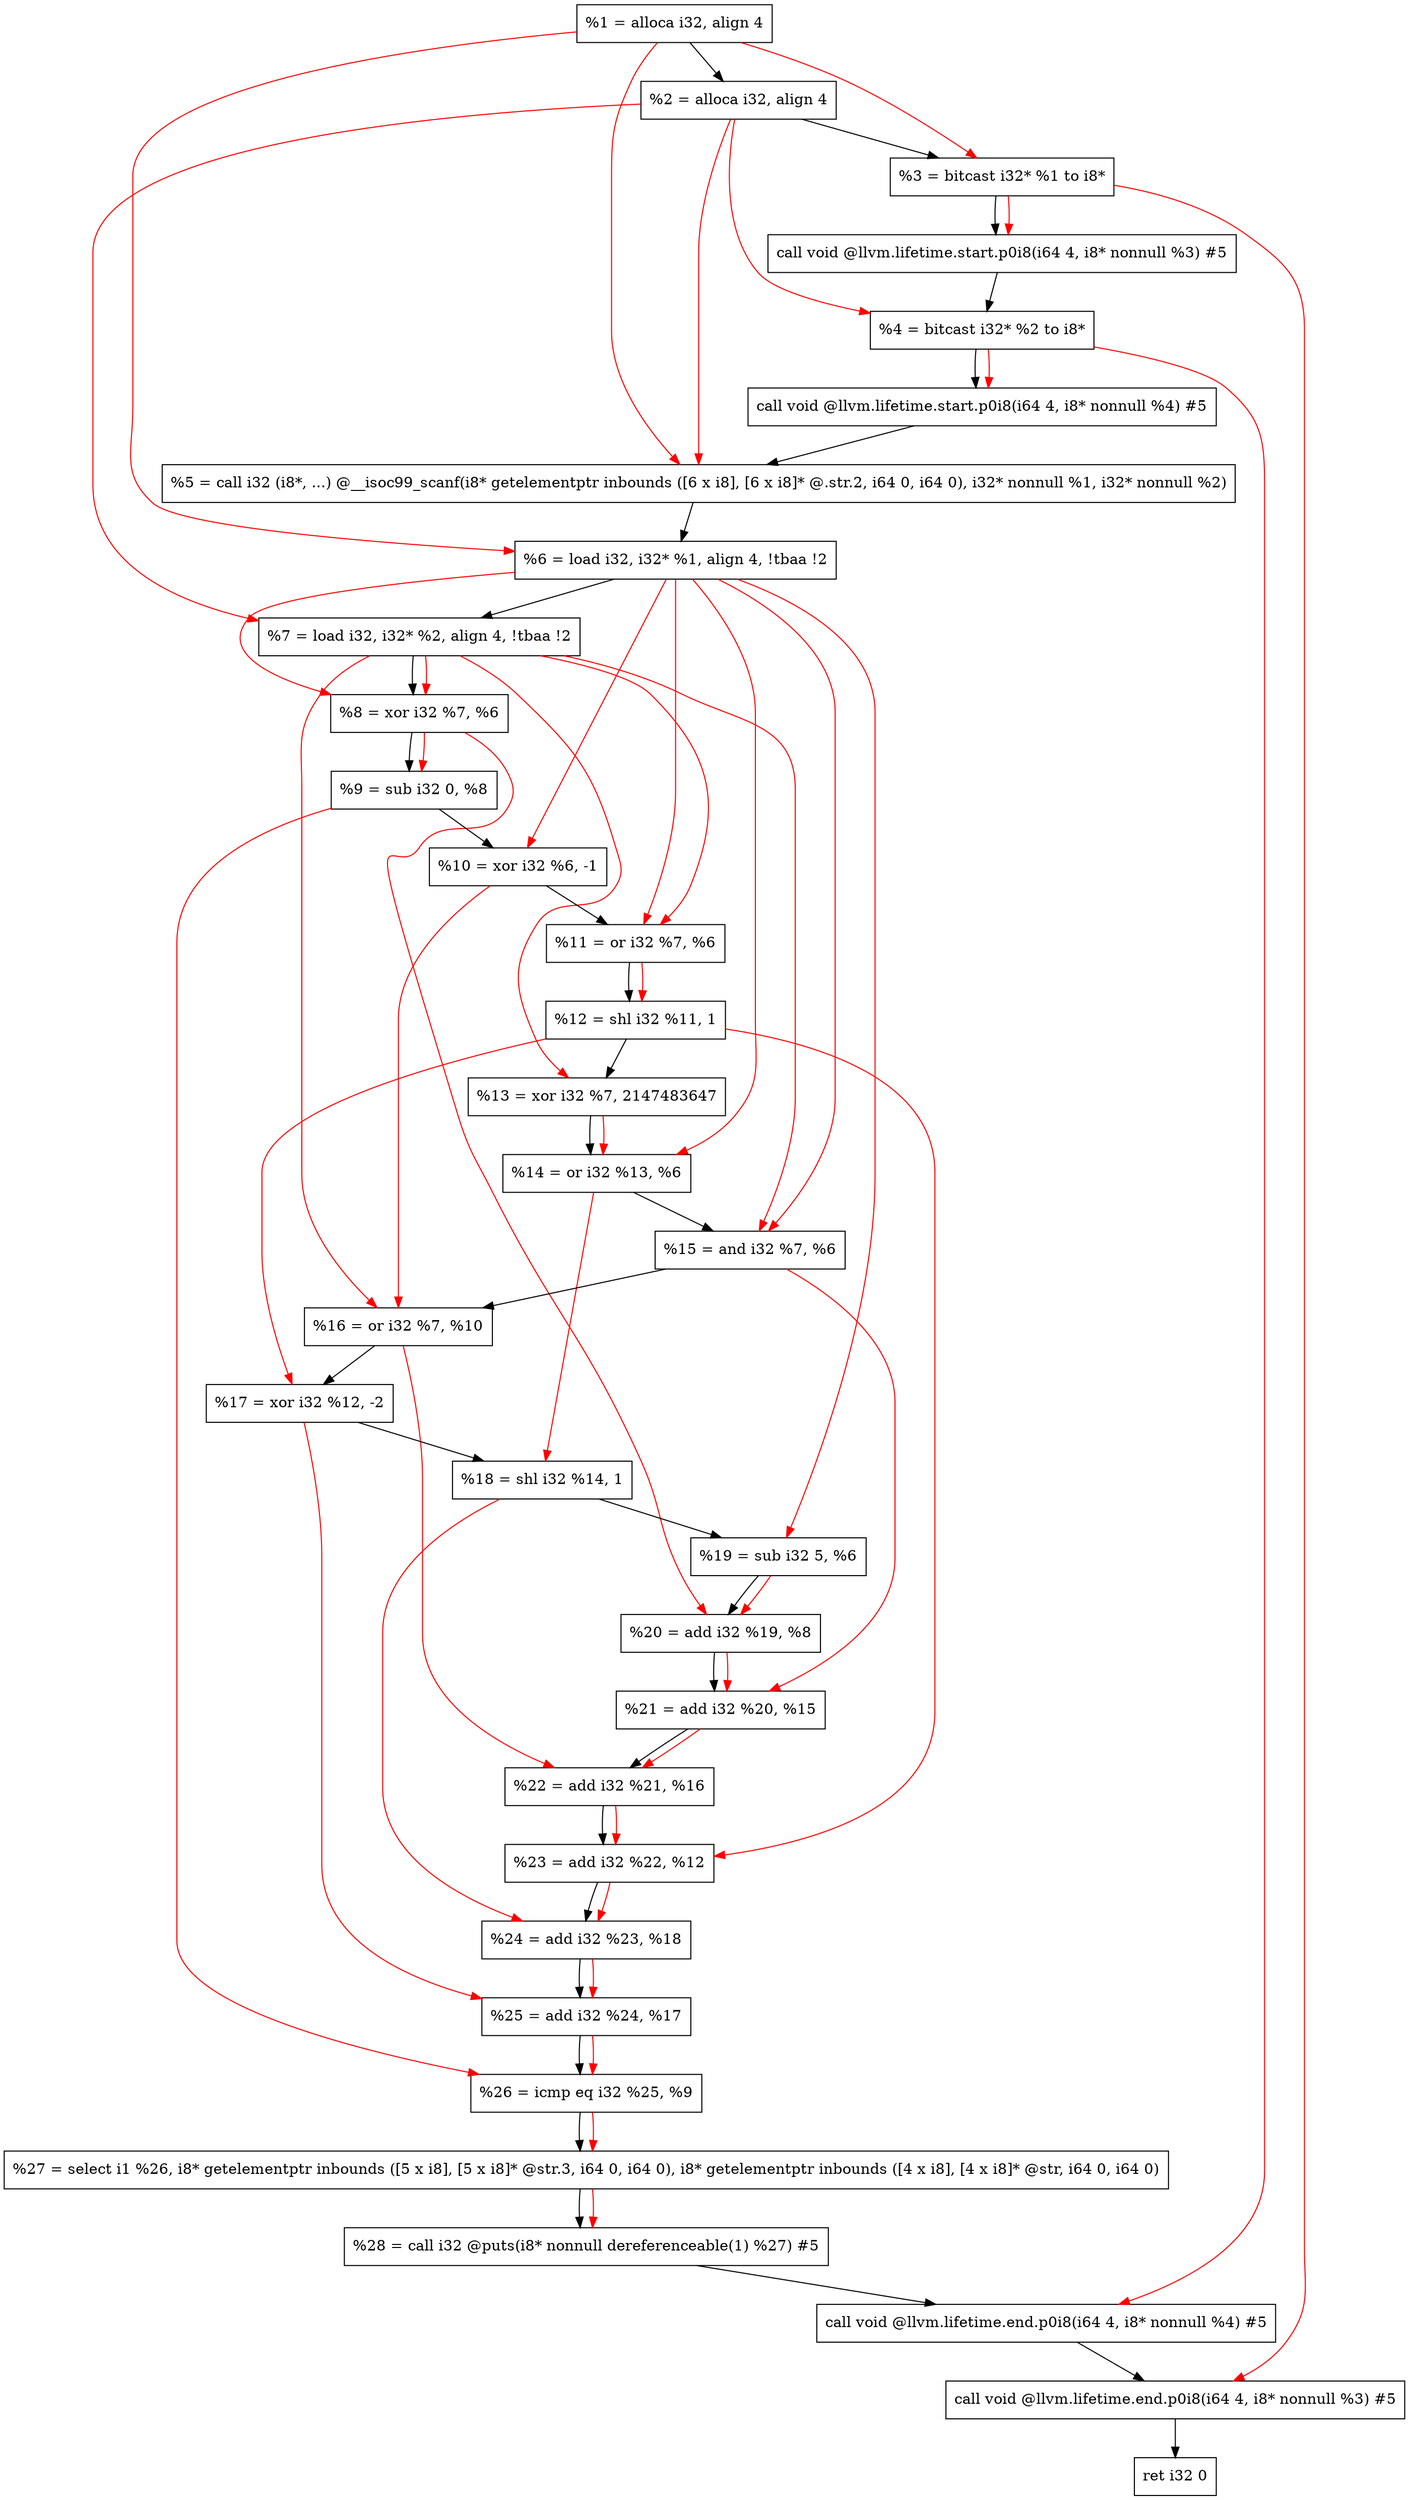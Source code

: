digraph "DFG for'main' function" {
	Node0x143fa48[shape=record, label="  %1 = alloca i32, align 4"];
	Node0x143fac8[shape=record, label="  %2 = alloca i32, align 4"];
	Node0x143fb58[shape=record, label="  %3 = bitcast i32* %1 to i8*"];
	Node0x143ffb8[shape=record, label="  call void @llvm.lifetime.start.p0i8(i64 4, i8* nonnull %3) #5"];
	Node0x1440098[shape=record, label="  %4 = bitcast i32* %2 to i8*"];
	Node0x14401b8[shape=record, label="  call void @llvm.lifetime.start.p0i8(i64 4, i8* nonnull %4) #5"];
	Node0x14403f0[shape=record, label="  %5 = call i32 (i8*, ...) @__isoc99_scanf(i8* getelementptr inbounds ([6 x i8], [6 x i8]* @.str.2, i64 0, i64 0), i32* nonnull %1, i32* nonnull %2)"];
	Node0x14404a8[shape=record, label="  %6 = load i32, i32* %1, align 4, !tbaa !2"];
	Node0x1441418[shape=record, label="  %7 = load i32, i32* %2, align 4, !tbaa !2"];
	Node0x1441aa0[shape=record, label="  %8 = xor i32 %7, %6"];
	Node0x1441b10[shape=record, label="  %9 = sub i32 0, %8"];
	Node0x1441b80[shape=record, label="  %10 = xor i32 %6, -1"];
	Node0x1441bf0[shape=record, label="  %11 = or i32 %7, %6"];
	Node0x1441c60[shape=record, label="  %12 = shl i32 %11, 1"];
	Node0x1441cd0[shape=record, label="  %13 = xor i32 %7, 2147483647"];
	Node0x1441d40[shape=record, label="  %14 = or i32 %13, %6"];
	Node0x1441db0[shape=record, label="  %15 = and i32 %7, %6"];
	Node0x1441e20[shape=record, label="  %16 = or i32 %7, %10"];
	Node0x1441e90[shape=record, label="  %17 = xor i32 %12, -2"];
	Node0x1441f00[shape=record, label="  %18 = shl i32 %14, 1"];
	Node0x1441f70[shape=record, label="  %19 = sub i32 5, %6"];
	Node0x1441fe0[shape=record, label="  %20 = add i32 %19, %8"];
	Node0x1442050[shape=record, label="  %21 = add i32 %20, %15"];
	Node0x14420c0[shape=record, label="  %22 = add i32 %21, %16"];
	Node0x1442130[shape=record, label="  %23 = add i32 %22, %12"];
	Node0x14421a0[shape=record, label="  %24 = add i32 %23, %18"];
	Node0x1442210[shape=record, label="  %25 = add i32 %24, %17"];
	Node0x1442280[shape=record, label="  %26 = icmp eq i32 %25, %9"];
	Node0x13e09d8[shape=record, label="  %27 = select i1 %26, i8* getelementptr inbounds ([5 x i8], [5 x i8]* @str.3, i64 0, i64 0), i8* getelementptr inbounds ([4 x i8], [4 x i8]* @str, i64 0, i64 0)"];
	Node0x1442310[shape=record, label="  %28 = call i32 @puts(i8* nonnull dereferenceable(1) %27) #5"];
	Node0x1442568[shape=record, label="  call void @llvm.lifetime.end.p0i8(i64 4, i8* nonnull %4) #5"];
	Node0x14426c8[shape=record, label="  call void @llvm.lifetime.end.p0i8(i64 4, i8* nonnull %3) #5"];
	Node0x1442788[shape=record, label="  ret i32 0"];
	Node0x143fa48 -> Node0x143fac8;
	Node0x143fac8 -> Node0x143fb58;
	Node0x143fb58 -> Node0x143ffb8;
	Node0x143ffb8 -> Node0x1440098;
	Node0x1440098 -> Node0x14401b8;
	Node0x14401b8 -> Node0x14403f0;
	Node0x14403f0 -> Node0x14404a8;
	Node0x14404a8 -> Node0x1441418;
	Node0x1441418 -> Node0x1441aa0;
	Node0x1441aa0 -> Node0x1441b10;
	Node0x1441b10 -> Node0x1441b80;
	Node0x1441b80 -> Node0x1441bf0;
	Node0x1441bf0 -> Node0x1441c60;
	Node0x1441c60 -> Node0x1441cd0;
	Node0x1441cd0 -> Node0x1441d40;
	Node0x1441d40 -> Node0x1441db0;
	Node0x1441db0 -> Node0x1441e20;
	Node0x1441e20 -> Node0x1441e90;
	Node0x1441e90 -> Node0x1441f00;
	Node0x1441f00 -> Node0x1441f70;
	Node0x1441f70 -> Node0x1441fe0;
	Node0x1441fe0 -> Node0x1442050;
	Node0x1442050 -> Node0x14420c0;
	Node0x14420c0 -> Node0x1442130;
	Node0x1442130 -> Node0x14421a0;
	Node0x14421a0 -> Node0x1442210;
	Node0x1442210 -> Node0x1442280;
	Node0x1442280 -> Node0x13e09d8;
	Node0x13e09d8 -> Node0x1442310;
	Node0x1442310 -> Node0x1442568;
	Node0x1442568 -> Node0x14426c8;
	Node0x14426c8 -> Node0x1442788;
edge [color=red]
	Node0x143fa48 -> Node0x143fb58;
	Node0x143fb58 -> Node0x143ffb8;
	Node0x143fac8 -> Node0x1440098;
	Node0x1440098 -> Node0x14401b8;
	Node0x143fa48 -> Node0x14403f0;
	Node0x143fac8 -> Node0x14403f0;
	Node0x143fa48 -> Node0x14404a8;
	Node0x143fac8 -> Node0x1441418;
	Node0x1441418 -> Node0x1441aa0;
	Node0x14404a8 -> Node0x1441aa0;
	Node0x1441aa0 -> Node0x1441b10;
	Node0x14404a8 -> Node0x1441b80;
	Node0x1441418 -> Node0x1441bf0;
	Node0x14404a8 -> Node0x1441bf0;
	Node0x1441bf0 -> Node0x1441c60;
	Node0x1441418 -> Node0x1441cd0;
	Node0x1441cd0 -> Node0x1441d40;
	Node0x14404a8 -> Node0x1441d40;
	Node0x1441418 -> Node0x1441db0;
	Node0x14404a8 -> Node0x1441db0;
	Node0x1441418 -> Node0x1441e20;
	Node0x1441b80 -> Node0x1441e20;
	Node0x1441c60 -> Node0x1441e90;
	Node0x1441d40 -> Node0x1441f00;
	Node0x14404a8 -> Node0x1441f70;
	Node0x1441f70 -> Node0x1441fe0;
	Node0x1441aa0 -> Node0x1441fe0;
	Node0x1441fe0 -> Node0x1442050;
	Node0x1441db0 -> Node0x1442050;
	Node0x1442050 -> Node0x14420c0;
	Node0x1441e20 -> Node0x14420c0;
	Node0x14420c0 -> Node0x1442130;
	Node0x1441c60 -> Node0x1442130;
	Node0x1442130 -> Node0x14421a0;
	Node0x1441f00 -> Node0x14421a0;
	Node0x14421a0 -> Node0x1442210;
	Node0x1441e90 -> Node0x1442210;
	Node0x1442210 -> Node0x1442280;
	Node0x1441b10 -> Node0x1442280;
	Node0x1442280 -> Node0x13e09d8;
	Node0x13e09d8 -> Node0x1442310;
	Node0x1440098 -> Node0x1442568;
	Node0x143fb58 -> Node0x14426c8;
}

